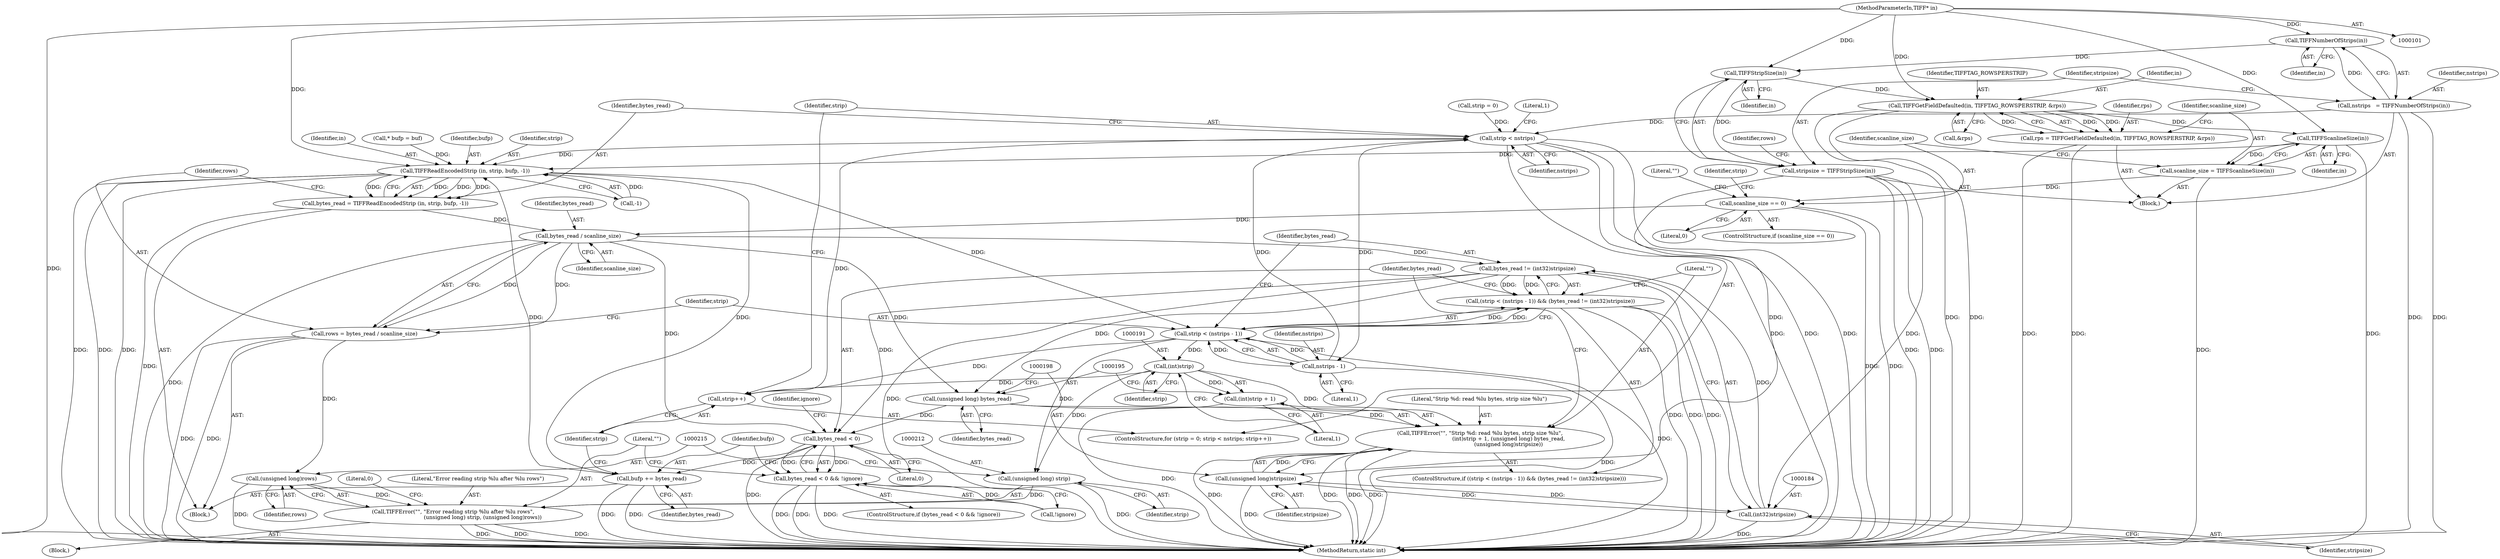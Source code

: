 digraph "1_libtiff_9657bbe3cdce4aaa90e07d50c1c70ae52da0ba6a@pointer" {
"1000102" [label="(MethodParameterIn,TIFF* in)"];
"1000117" [label="(Call,TIFFNumberOfStrips(in))"];
"1000115" [label="(Call,nstrips   = TIFFNumberOfStrips(in))"];
"1000155" [label="(Call,strip < nstrips)"];
"1000163" [label="(Call,TIFFReadEncodedStrip (in, strip, bufp, -1))"];
"1000161" [label="(Call,bytes_read = TIFFReadEncodedStrip (in, strip, bufp, -1))"];
"1000171" [label="(Call,bytes_read / scanline_size)"];
"1000169" [label="(Call,rows = bytes_read / scanline_size)"];
"1000214" [label="(Call,(unsigned long)rows)"];
"1000208" [label="(Call,TIFFError(\"\", \"Error reading strip %lu after %lu rows\",\n                                   (unsigned long) strip, (unsigned long)rows))"];
"1000181" [label="(Call,bytes_read != (int32)stripsize)"];
"1000175" [label="(Call,(strip < (nstrips - 1)) && (bytes_read != (int32)stripsize))"];
"1000194" [label="(Call,(unsigned long) bytes_read)"];
"1000186" [label="(Call,TIFFError(\"\", \"Strip %d: read %lu bytes, strip size %lu\",\n                                  (int)strip + 1, (unsigned long) bytes_read,\n                                  (unsigned long)stripsize))"];
"1000202" [label="(Call,bytes_read < 0)"];
"1000201" [label="(Call,bytes_read < 0 && !ignore)"];
"1000219" [label="(Call,bufp += bytes_read)"];
"1000176" [label="(Call,strip < (nstrips - 1))"];
"1000158" [label="(Call,strip++)"];
"1000190" [label="(Call,(int)strip)"];
"1000189" [label="(Call,(int)strip + 1)"];
"1000211" [label="(Call,(unsigned long) strip)"];
"1000178" [label="(Call,nstrips - 1)"];
"1000122" [label="(Call,TIFFStripSize(in))"];
"1000120" [label="(Call,stripsize = TIFFStripSize(in))"];
"1000183" [label="(Call,(int32)stripsize)"];
"1000197" [label="(Call,(unsigned long)stripsize)"];
"1000131" [label="(Call,TIFFGetFieldDefaulted(in, TIFFTAG_ROWSPERSTRIP, &rps))"];
"1000129" [label="(Call,rps = TIFFGetFieldDefaulted(in, TIFFTAG_ROWSPERSTRIP, &rps))"];
"1000139" [label="(Call,TIFFScanlineSize(in))"];
"1000137" [label="(Call,scanline_size = TIFFScanlineSize(in))"];
"1000142" [label="(Call,scanline_size == 0)"];
"1000147" [label="(Literal,\"\")"];
"1000203" [label="(Identifier,bytes_read)"];
"1000142" [label="(Call,scanline_size == 0)"];
"1000157" [label="(Identifier,nstrips)"];
"1000126" [label="(Identifier,rows)"];
"1000204" [label="(Literal,0)"];
"1000192" [label="(Identifier,strip)"];
"1000213" [label="(Identifier,strip)"];
"1000194" [label="(Call,(unsigned long) bytes_read)"];
"1000131" [label="(Call,TIFFGetFieldDefaulted(in, TIFFTAG_ROWSPERSTRIP, &rps))"];
"1000129" [label="(Call,rps = TIFFGetFieldDefaulted(in, TIFFTAG_ROWSPERSTRIP, &rps))"];
"1000139" [label="(Call,TIFFScanlineSize(in))"];
"1000163" [label="(Call,TIFFReadEncodedStrip (in, strip, bufp, -1))"];
"1000170" [label="(Identifier,rows)"];
"1000224" [label="(MethodReturn,static int)"];
"1000122" [label="(Call,TIFFStripSize(in))"];
"1000140" [label="(Identifier,in)"];
"1000156" [label="(Identifier,strip)"];
"1000141" [label="(ControlStructure,if (scanline_size == 0))"];
"1000196" [label="(Identifier,bytes_read)"];
"1000183" [label="(Call,(int32)stripsize)"];
"1000155" [label="(Call,strip < nstrips)"];
"1000176" [label="(Call,strip < (nstrips - 1))"];
"1000167" [label="(Call,-1)"];
"1000223" [label="(Literal,1)"];
"1000206" [label="(Identifier,ignore)"];
"1000207" [label="(Block,)"];
"1000180" [label="(Literal,1)"];
"1000138" [label="(Identifier,scanline_size)"];
"1000102" [label="(MethodParameterIn,TIFF* in)"];
"1000166" [label="(Identifier,bufp)"];
"1000153" [label="(Identifier,strip)"];
"1000221" [label="(Identifier,bytes_read)"];
"1000144" [label="(Literal,0)"];
"1000179" [label="(Identifier,nstrips)"];
"1000199" [label="(Identifier,stripsize)"];
"1000177" [label="(Identifier,strip)"];
"1000220" [label="(Identifier,bufp)"];
"1000115" [label="(Call,nstrips   = TIFFNumberOfStrips(in))"];
"1000181" [label="(Call,bytes_read != (int32)stripsize)"];
"1000174" [label="(ControlStructure,if ((strip < (nstrips - 1)) && (bytes_read != (int32)stripsize)))"];
"1000218" [label="(Literal,0)"];
"1000173" [label="(Identifier,scanline_size)"];
"1000210" [label="(Literal,\"Error reading strip %lu after %lu rows\")"];
"1000123" [label="(Identifier,in)"];
"1000219" [label="(Call,bufp += bytes_read)"];
"1000134" [label="(Call,&rps)"];
"1000202" [label="(Call,bytes_read < 0)"];
"1000137" [label="(Call,scanline_size = TIFFScanlineSize(in))"];
"1000151" [label="(ControlStructure,for (strip = 0; strip < nstrips; strip++))"];
"1000175" [label="(Call,(strip < (nstrips - 1)) && (bytes_read != (int32)stripsize))"];
"1000116" [label="(Identifier,nstrips)"];
"1000160" [label="(Block,)"];
"1000165" [label="(Identifier,strip)"];
"1000208" [label="(Call,TIFFError(\"\", \"Error reading strip %lu after %lu rows\",\n                                   (unsigned long) strip, (unsigned long)rows))"];
"1000117" [label="(Call,TIFFNumberOfStrips(in))"];
"1000104" [label="(Block,)"];
"1000182" [label="(Identifier,bytes_read)"];
"1000211" [label="(Call,(unsigned long) strip)"];
"1000209" [label="(Literal,\"\")"];
"1000121" [label="(Identifier,stripsize)"];
"1000152" [label="(Call,strip = 0)"];
"1000118" [label="(Identifier,in)"];
"1000169" [label="(Call,rows = bytes_read / scanline_size)"];
"1000193" [label="(Literal,1)"];
"1000186" [label="(Call,TIFFError(\"\", \"Strip %d: read %lu bytes, strip size %lu\",\n                                  (int)strip + 1, (unsigned long) bytes_read,\n                                  (unsigned long)stripsize))"];
"1000120" [label="(Call,stripsize = TIFFStripSize(in))"];
"1000197" [label="(Call,(unsigned long)stripsize)"];
"1000178" [label="(Call,nstrips - 1)"];
"1000190" [label="(Call,(int)strip)"];
"1000205" [label="(Call,!ignore)"];
"1000216" [label="(Identifier,rows)"];
"1000130" [label="(Identifier,rps)"];
"1000158" [label="(Call,strip++)"];
"1000161" [label="(Call,bytes_read = TIFFReadEncodedStrip (in, strip, bufp, -1))"];
"1000164" [label="(Identifier,in)"];
"1000159" [label="(Identifier,strip)"];
"1000133" [label="(Identifier,TIFFTAG_ROWSPERSTRIP)"];
"1000162" [label="(Identifier,bytes_read)"];
"1000143" [label="(Identifier,scanline_size)"];
"1000185" [label="(Identifier,stripsize)"];
"1000172" [label="(Identifier,bytes_read)"];
"1000132" [label="(Identifier,in)"];
"1000189" [label="(Call,(int)strip + 1)"];
"1000201" [label="(Call,bytes_read < 0 && !ignore)"];
"1000106" [label="(Call,* bufp = buf)"];
"1000200" [label="(ControlStructure,if (bytes_read < 0 && !ignore))"];
"1000188" [label="(Literal,\"Strip %d: read %lu bytes, strip size %lu\")"];
"1000214" [label="(Call,(unsigned long)rows)"];
"1000187" [label="(Literal,\"\")"];
"1000171" [label="(Call,bytes_read / scanline_size)"];
"1000102" -> "1000101"  [label="AST: "];
"1000102" -> "1000224"  [label="DDG: "];
"1000102" -> "1000117"  [label="DDG: "];
"1000102" -> "1000122"  [label="DDG: "];
"1000102" -> "1000131"  [label="DDG: "];
"1000102" -> "1000139"  [label="DDG: "];
"1000102" -> "1000163"  [label="DDG: "];
"1000117" -> "1000115"  [label="AST: "];
"1000117" -> "1000118"  [label="CFG: "];
"1000118" -> "1000117"  [label="AST: "];
"1000115" -> "1000117"  [label="CFG: "];
"1000117" -> "1000115"  [label="DDG: "];
"1000117" -> "1000122"  [label="DDG: "];
"1000115" -> "1000104"  [label="AST: "];
"1000116" -> "1000115"  [label="AST: "];
"1000121" -> "1000115"  [label="CFG: "];
"1000115" -> "1000224"  [label="DDG: "];
"1000115" -> "1000224"  [label="DDG: "];
"1000115" -> "1000155"  [label="DDG: "];
"1000155" -> "1000151"  [label="AST: "];
"1000155" -> "1000157"  [label="CFG: "];
"1000156" -> "1000155"  [label="AST: "];
"1000157" -> "1000155"  [label="AST: "];
"1000162" -> "1000155"  [label="CFG: "];
"1000223" -> "1000155"  [label="CFG: "];
"1000155" -> "1000224"  [label="DDG: "];
"1000155" -> "1000224"  [label="DDG: "];
"1000155" -> "1000224"  [label="DDG: "];
"1000158" -> "1000155"  [label="DDG: "];
"1000152" -> "1000155"  [label="DDG: "];
"1000178" -> "1000155"  [label="DDG: "];
"1000155" -> "1000163"  [label="DDG: "];
"1000155" -> "1000178"  [label="DDG: "];
"1000163" -> "1000161"  [label="AST: "];
"1000163" -> "1000167"  [label="CFG: "];
"1000164" -> "1000163"  [label="AST: "];
"1000165" -> "1000163"  [label="AST: "];
"1000166" -> "1000163"  [label="AST: "];
"1000167" -> "1000163"  [label="AST: "];
"1000161" -> "1000163"  [label="CFG: "];
"1000163" -> "1000224"  [label="DDG: "];
"1000163" -> "1000224"  [label="DDG: "];
"1000163" -> "1000224"  [label="DDG: "];
"1000163" -> "1000161"  [label="DDG: "];
"1000163" -> "1000161"  [label="DDG: "];
"1000163" -> "1000161"  [label="DDG: "];
"1000163" -> "1000161"  [label="DDG: "];
"1000139" -> "1000163"  [label="DDG: "];
"1000106" -> "1000163"  [label="DDG: "];
"1000219" -> "1000163"  [label="DDG: "];
"1000167" -> "1000163"  [label="DDG: "];
"1000163" -> "1000176"  [label="DDG: "];
"1000163" -> "1000219"  [label="DDG: "];
"1000161" -> "1000160"  [label="AST: "];
"1000162" -> "1000161"  [label="AST: "];
"1000170" -> "1000161"  [label="CFG: "];
"1000161" -> "1000224"  [label="DDG: "];
"1000161" -> "1000171"  [label="DDG: "];
"1000171" -> "1000169"  [label="AST: "];
"1000171" -> "1000173"  [label="CFG: "];
"1000172" -> "1000171"  [label="AST: "];
"1000173" -> "1000171"  [label="AST: "];
"1000169" -> "1000171"  [label="CFG: "];
"1000171" -> "1000224"  [label="DDG: "];
"1000171" -> "1000169"  [label="DDG: "];
"1000171" -> "1000169"  [label="DDG: "];
"1000142" -> "1000171"  [label="DDG: "];
"1000171" -> "1000181"  [label="DDG: "];
"1000171" -> "1000194"  [label="DDG: "];
"1000171" -> "1000202"  [label="DDG: "];
"1000169" -> "1000160"  [label="AST: "];
"1000170" -> "1000169"  [label="AST: "];
"1000177" -> "1000169"  [label="CFG: "];
"1000169" -> "1000224"  [label="DDG: "];
"1000169" -> "1000224"  [label="DDG: "];
"1000169" -> "1000214"  [label="DDG: "];
"1000214" -> "1000208"  [label="AST: "];
"1000214" -> "1000216"  [label="CFG: "];
"1000215" -> "1000214"  [label="AST: "];
"1000216" -> "1000214"  [label="AST: "];
"1000208" -> "1000214"  [label="CFG: "];
"1000214" -> "1000224"  [label="DDG: "];
"1000214" -> "1000208"  [label="DDG: "];
"1000208" -> "1000207"  [label="AST: "];
"1000209" -> "1000208"  [label="AST: "];
"1000210" -> "1000208"  [label="AST: "];
"1000211" -> "1000208"  [label="AST: "];
"1000218" -> "1000208"  [label="CFG: "];
"1000208" -> "1000224"  [label="DDG: "];
"1000208" -> "1000224"  [label="DDG: "];
"1000208" -> "1000224"  [label="DDG: "];
"1000211" -> "1000208"  [label="DDG: "];
"1000181" -> "1000175"  [label="AST: "];
"1000181" -> "1000183"  [label="CFG: "];
"1000182" -> "1000181"  [label="AST: "];
"1000183" -> "1000181"  [label="AST: "];
"1000175" -> "1000181"  [label="CFG: "];
"1000181" -> "1000224"  [label="DDG: "];
"1000181" -> "1000175"  [label="DDG: "];
"1000181" -> "1000175"  [label="DDG: "];
"1000183" -> "1000181"  [label="DDG: "];
"1000181" -> "1000194"  [label="DDG: "];
"1000181" -> "1000202"  [label="DDG: "];
"1000175" -> "1000174"  [label="AST: "];
"1000175" -> "1000176"  [label="CFG: "];
"1000176" -> "1000175"  [label="AST: "];
"1000187" -> "1000175"  [label="CFG: "];
"1000203" -> "1000175"  [label="CFG: "];
"1000175" -> "1000224"  [label="DDG: "];
"1000175" -> "1000224"  [label="DDG: "];
"1000175" -> "1000224"  [label="DDG: "];
"1000176" -> "1000175"  [label="DDG: "];
"1000176" -> "1000175"  [label="DDG: "];
"1000194" -> "1000186"  [label="AST: "];
"1000194" -> "1000196"  [label="CFG: "];
"1000195" -> "1000194"  [label="AST: "];
"1000196" -> "1000194"  [label="AST: "];
"1000198" -> "1000194"  [label="CFG: "];
"1000194" -> "1000186"  [label="DDG: "];
"1000194" -> "1000202"  [label="DDG: "];
"1000186" -> "1000174"  [label="AST: "];
"1000186" -> "1000197"  [label="CFG: "];
"1000187" -> "1000186"  [label="AST: "];
"1000188" -> "1000186"  [label="AST: "];
"1000189" -> "1000186"  [label="AST: "];
"1000197" -> "1000186"  [label="AST: "];
"1000203" -> "1000186"  [label="CFG: "];
"1000186" -> "1000224"  [label="DDG: "];
"1000186" -> "1000224"  [label="DDG: "];
"1000186" -> "1000224"  [label="DDG: "];
"1000186" -> "1000224"  [label="DDG: "];
"1000190" -> "1000186"  [label="DDG: "];
"1000197" -> "1000186"  [label="DDG: "];
"1000202" -> "1000201"  [label="AST: "];
"1000202" -> "1000204"  [label="CFG: "];
"1000203" -> "1000202"  [label="AST: "];
"1000204" -> "1000202"  [label="AST: "];
"1000206" -> "1000202"  [label="CFG: "];
"1000201" -> "1000202"  [label="CFG: "];
"1000202" -> "1000224"  [label="DDG: "];
"1000202" -> "1000201"  [label="DDG: "];
"1000202" -> "1000201"  [label="DDG: "];
"1000202" -> "1000219"  [label="DDG: "];
"1000201" -> "1000200"  [label="AST: "];
"1000201" -> "1000205"  [label="CFG: "];
"1000205" -> "1000201"  [label="AST: "];
"1000209" -> "1000201"  [label="CFG: "];
"1000220" -> "1000201"  [label="CFG: "];
"1000201" -> "1000224"  [label="DDG: "];
"1000201" -> "1000224"  [label="DDG: "];
"1000201" -> "1000224"  [label="DDG: "];
"1000205" -> "1000201"  [label="DDG: "];
"1000219" -> "1000160"  [label="AST: "];
"1000219" -> "1000221"  [label="CFG: "];
"1000220" -> "1000219"  [label="AST: "];
"1000221" -> "1000219"  [label="AST: "];
"1000159" -> "1000219"  [label="CFG: "];
"1000219" -> "1000224"  [label="DDG: "];
"1000219" -> "1000224"  [label="DDG: "];
"1000176" -> "1000178"  [label="CFG: "];
"1000177" -> "1000176"  [label="AST: "];
"1000178" -> "1000176"  [label="AST: "];
"1000182" -> "1000176"  [label="CFG: "];
"1000176" -> "1000224"  [label="DDG: "];
"1000176" -> "1000158"  [label="DDG: "];
"1000178" -> "1000176"  [label="DDG: "];
"1000178" -> "1000176"  [label="DDG: "];
"1000176" -> "1000190"  [label="DDG: "];
"1000176" -> "1000211"  [label="DDG: "];
"1000158" -> "1000151"  [label="AST: "];
"1000158" -> "1000159"  [label="CFG: "];
"1000159" -> "1000158"  [label="AST: "];
"1000156" -> "1000158"  [label="CFG: "];
"1000190" -> "1000158"  [label="DDG: "];
"1000190" -> "1000189"  [label="AST: "];
"1000190" -> "1000192"  [label="CFG: "];
"1000191" -> "1000190"  [label="AST: "];
"1000192" -> "1000190"  [label="AST: "];
"1000193" -> "1000190"  [label="CFG: "];
"1000190" -> "1000189"  [label="DDG: "];
"1000190" -> "1000211"  [label="DDG: "];
"1000189" -> "1000193"  [label="CFG: "];
"1000193" -> "1000189"  [label="AST: "];
"1000195" -> "1000189"  [label="CFG: "];
"1000189" -> "1000224"  [label="DDG: "];
"1000211" -> "1000213"  [label="CFG: "];
"1000212" -> "1000211"  [label="AST: "];
"1000213" -> "1000211"  [label="AST: "];
"1000215" -> "1000211"  [label="CFG: "];
"1000211" -> "1000224"  [label="DDG: "];
"1000178" -> "1000180"  [label="CFG: "];
"1000179" -> "1000178"  [label="AST: "];
"1000180" -> "1000178"  [label="AST: "];
"1000178" -> "1000224"  [label="DDG: "];
"1000122" -> "1000120"  [label="AST: "];
"1000122" -> "1000123"  [label="CFG: "];
"1000123" -> "1000122"  [label="AST: "];
"1000120" -> "1000122"  [label="CFG: "];
"1000122" -> "1000120"  [label="DDG: "];
"1000122" -> "1000131"  [label="DDG: "];
"1000120" -> "1000104"  [label="AST: "];
"1000121" -> "1000120"  [label="AST: "];
"1000126" -> "1000120"  [label="CFG: "];
"1000120" -> "1000224"  [label="DDG: "];
"1000120" -> "1000224"  [label="DDG: "];
"1000120" -> "1000183"  [label="DDG: "];
"1000120" -> "1000197"  [label="DDG: "];
"1000183" -> "1000185"  [label="CFG: "];
"1000184" -> "1000183"  [label="AST: "];
"1000185" -> "1000183"  [label="AST: "];
"1000183" -> "1000224"  [label="DDG: "];
"1000197" -> "1000183"  [label="DDG: "];
"1000183" -> "1000197"  [label="DDG: "];
"1000197" -> "1000199"  [label="CFG: "];
"1000198" -> "1000197"  [label="AST: "];
"1000199" -> "1000197"  [label="AST: "];
"1000197" -> "1000224"  [label="DDG: "];
"1000131" -> "1000129"  [label="AST: "];
"1000131" -> "1000134"  [label="CFG: "];
"1000132" -> "1000131"  [label="AST: "];
"1000133" -> "1000131"  [label="AST: "];
"1000134" -> "1000131"  [label="AST: "];
"1000129" -> "1000131"  [label="CFG: "];
"1000131" -> "1000224"  [label="DDG: "];
"1000131" -> "1000224"  [label="DDG: "];
"1000131" -> "1000129"  [label="DDG: "];
"1000131" -> "1000129"  [label="DDG: "];
"1000131" -> "1000129"  [label="DDG: "];
"1000131" -> "1000139"  [label="DDG: "];
"1000129" -> "1000104"  [label="AST: "];
"1000130" -> "1000129"  [label="AST: "];
"1000138" -> "1000129"  [label="CFG: "];
"1000129" -> "1000224"  [label="DDG: "];
"1000129" -> "1000224"  [label="DDG: "];
"1000139" -> "1000137"  [label="AST: "];
"1000139" -> "1000140"  [label="CFG: "];
"1000140" -> "1000139"  [label="AST: "];
"1000137" -> "1000139"  [label="CFG: "];
"1000139" -> "1000224"  [label="DDG: "];
"1000139" -> "1000137"  [label="DDG: "];
"1000137" -> "1000104"  [label="AST: "];
"1000138" -> "1000137"  [label="AST: "];
"1000143" -> "1000137"  [label="CFG: "];
"1000137" -> "1000224"  [label="DDG: "];
"1000137" -> "1000142"  [label="DDG: "];
"1000142" -> "1000141"  [label="AST: "];
"1000142" -> "1000144"  [label="CFG: "];
"1000143" -> "1000142"  [label="AST: "];
"1000144" -> "1000142"  [label="AST: "];
"1000147" -> "1000142"  [label="CFG: "];
"1000153" -> "1000142"  [label="CFG: "];
"1000142" -> "1000224"  [label="DDG: "];
"1000142" -> "1000224"  [label="DDG: "];
}
